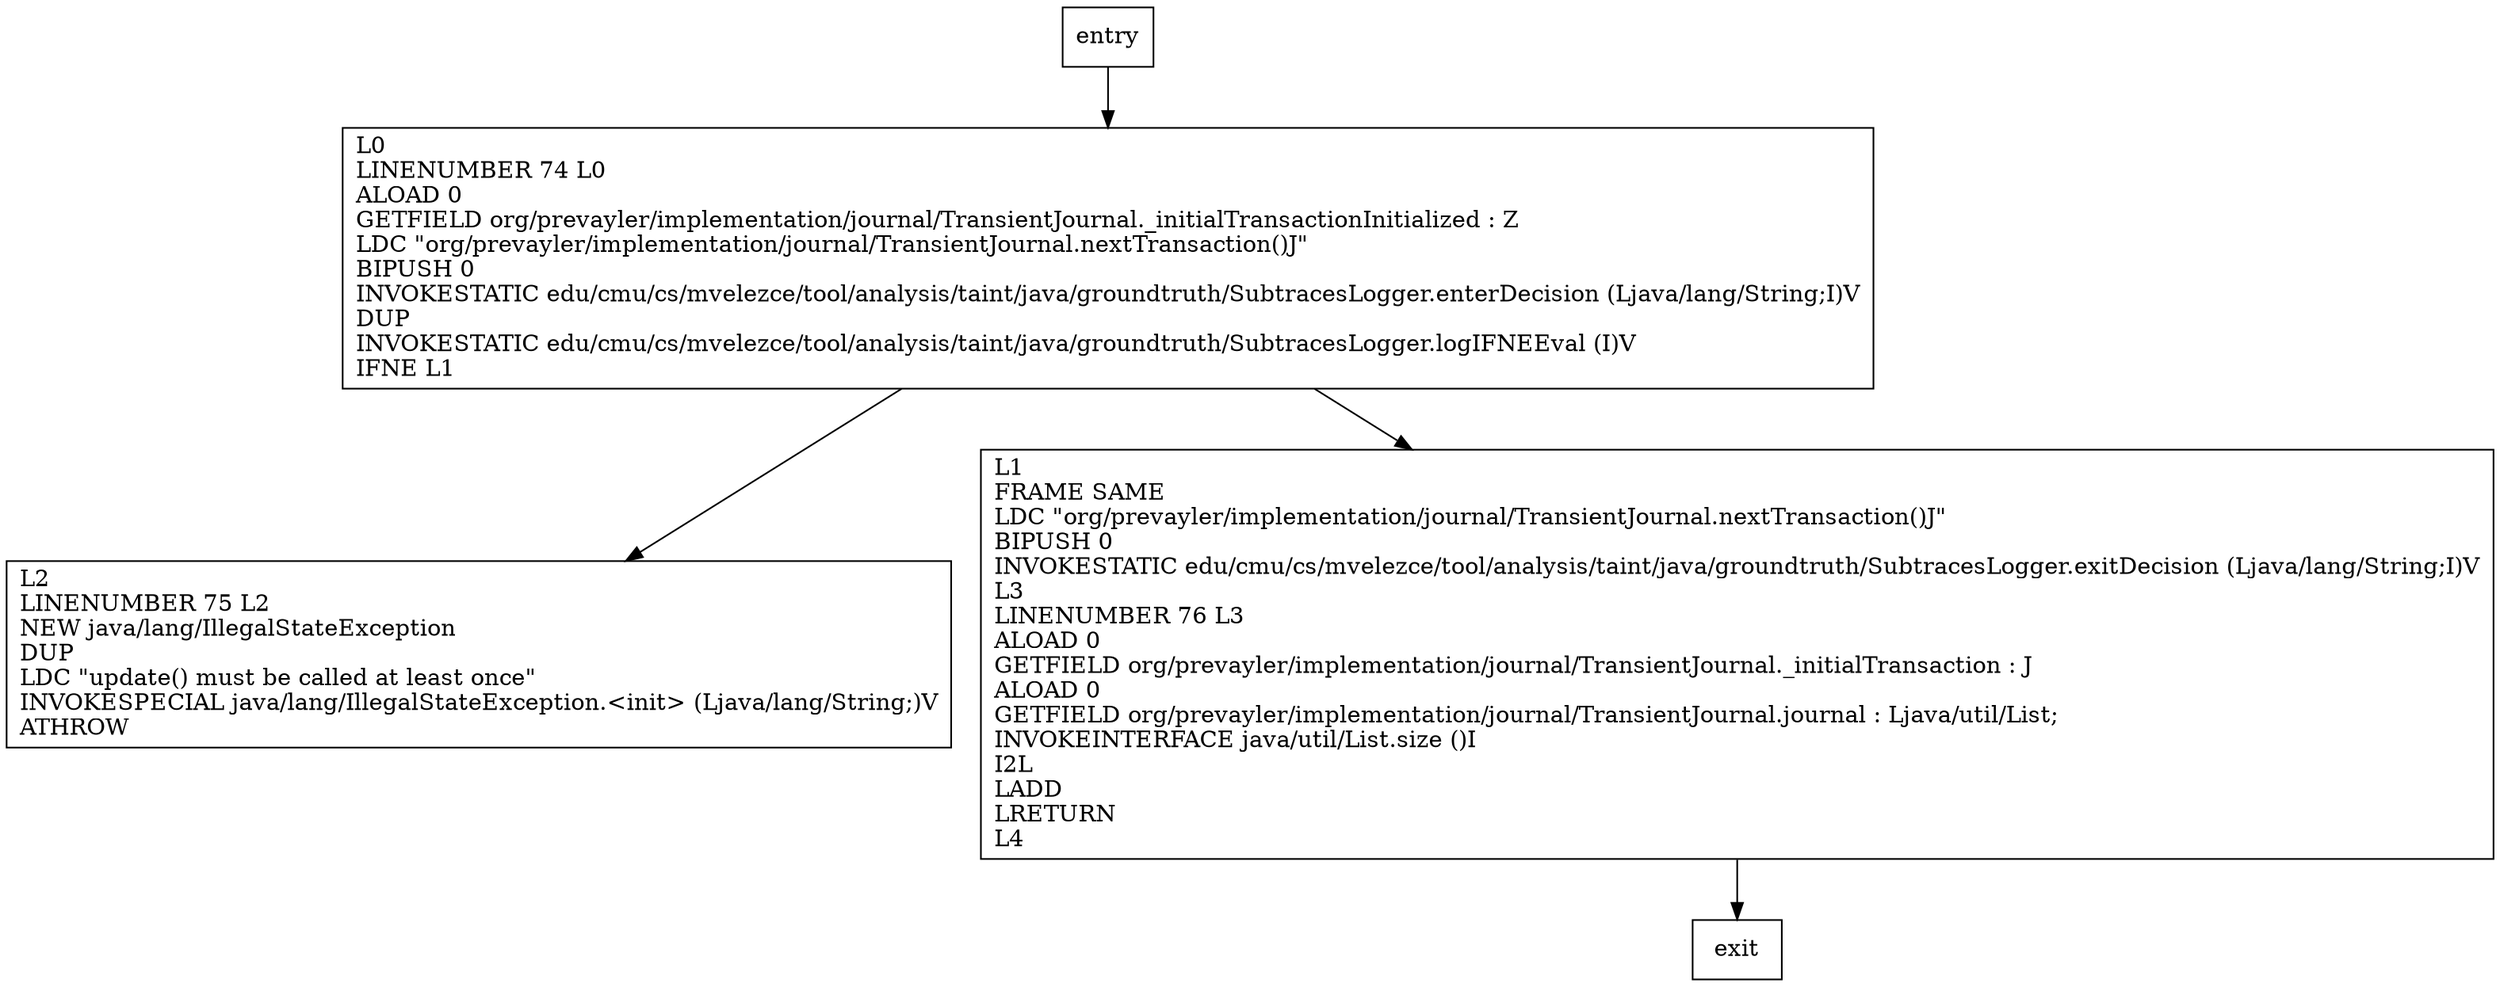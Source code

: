digraph nextTransaction {
node [shape=record];
1568156234 [label="L2\lLINENUMBER 75 L2\lNEW java/lang/IllegalStateException\lDUP\lLDC \"update() must be called at least once\"\lINVOKESPECIAL java/lang/IllegalStateException.\<init\> (Ljava/lang/String;)V\lATHROW\l"];
245632159 [label="L0\lLINENUMBER 74 L0\lALOAD 0\lGETFIELD org/prevayler/implementation/journal/TransientJournal._initialTransactionInitialized : Z\lLDC \"org/prevayler/implementation/journal/TransientJournal.nextTransaction()J\"\lBIPUSH 0\lINVOKESTATIC edu/cmu/cs/mvelezce/tool/analysis/taint/java/groundtruth/SubtracesLogger.enterDecision (Ljava/lang/String;I)V\lDUP\lINVOKESTATIC edu/cmu/cs/mvelezce/tool/analysis/taint/java/groundtruth/SubtracesLogger.logIFNEEval (I)V\lIFNE L1\l"];
214507491 [label="L1\lFRAME SAME\lLDC \"org/prevayler/implementation/journal/TransientJournal.nextTransaction()J\"\lBIPUSH 0\lINVOKESTATIC edu/cmu/cs/mvelezce/tool/analysis/taint/java/groundtruth/SubtracesLogger.exitDecision (Ljava/lang/String;I)V\lL3\lLINENUMBER 76 L3\lALOAD 0\lGETFIELD org/prevayler/implementation/journal/TransientJournal._initialTransaction : J\lALOAD 0\lGETFIELD org/prevayler/implementation/journal/TransientJournal.journal : Ljava/util/List;\lINVOKEINTERFACE java/util/List.size ()I\lI2L\lLADD\lLRETURN\lL4\l"];
entry;
exit;
entry -> 245632159;
245632159 -> 1568156234;
245632159 -> 214507491;
214507491 -> exit;
}
